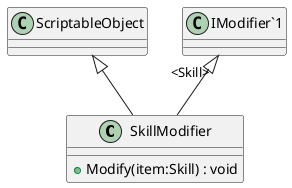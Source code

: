 @startuml
class SkillModifier {
    + Modify(item:Skill) : void
}
ScriptableObject <|-- SkillModifier
"IModifier`1" "<Skill>" <|-- SkillModifier
@enduml

